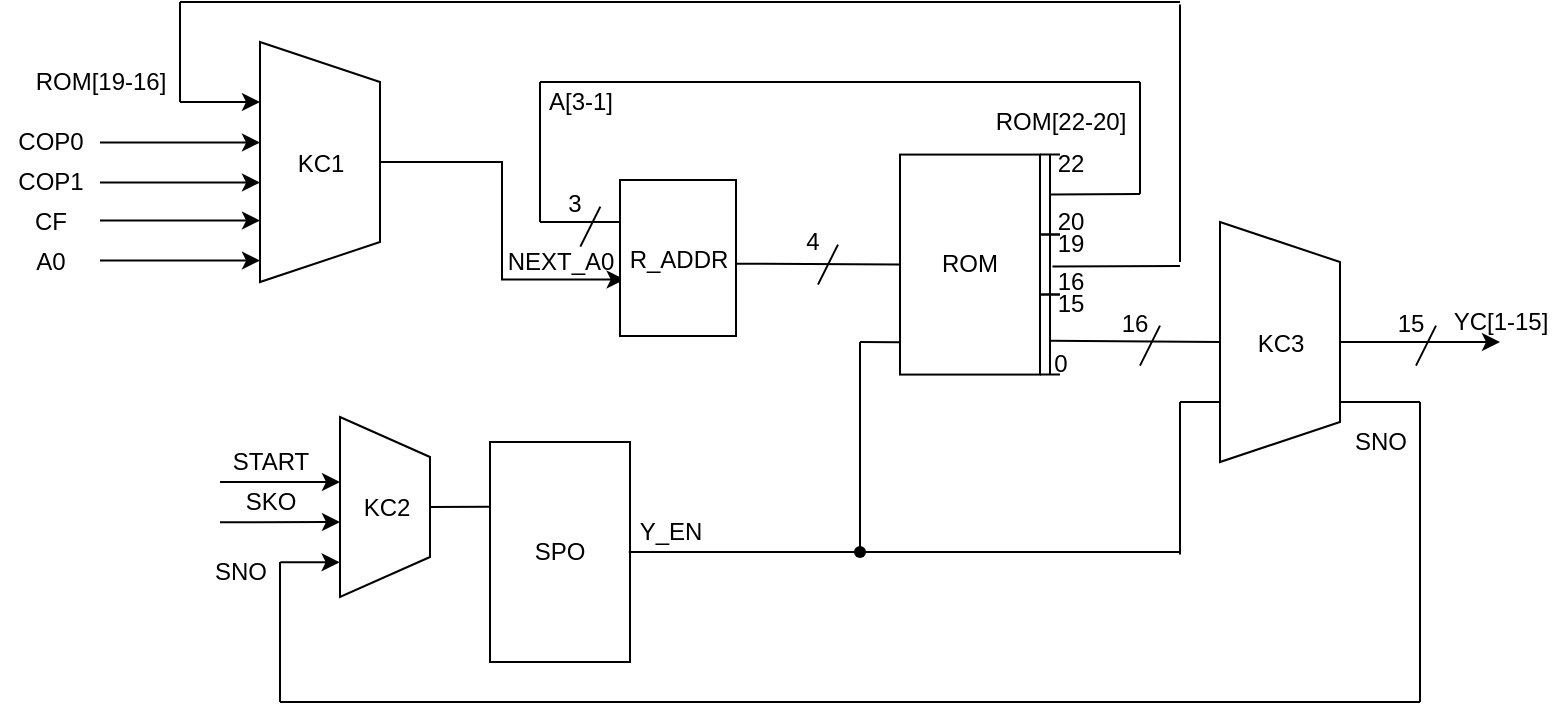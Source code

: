 <mxfile version="18.1.3" type="github">
  <diagram id="-gdg9htdJJ3zSSXaxXA8" name="Page-1">
    <mxGraphModel dx="1022" dy="868" grid="0" gridSize="10" guides="1" tooltips="1" connect="1" arrows="1" fold="1" page="0" pageScale="1" pageWidth="827" pageHeight="1169" math="0" shadow="0">
      <root>
        <mxCell id="0" />
        <mxCell id="1" parent="0" />
        <mxCell id="AwsAyfKVxBf3ktl2MzY7-4" value="" style="shape=trapezoid;perimeter=trapezoidPerimeter;whiteSpace=wrap;html=1;fixedSize=1;rotation=90;" parent="1" vertex="1">
          <mxGeometry x="110" y="-70" width="120" height="60" as="geometry" />
        </mxCell>
        <mxCell id="AwsAyfKVxBf3ktl2MzY7-5" value="KC1" style="text;html=1;align=center;verticalAlign=middle;resizable=0;points=[];autosize=1;strokeColor=none;fillColor=none;" parent="1" vertex="1">
          <mxGeometry x="150" y="-48.71" width="40" height="20" as="geometry" />
        </mxCell>
        <mxCell id="AwsAyfKVxBf3ktl2MzY7-6" value="" style="edgeStyle=elbowEdgeStyle;elbow=horizontal;endArrow=classic;html=1;rounded=0;exitX=0.5;exitY=0;exitDx=0;exitDy=0;entryX=0;entryY=0.5;entryDx=0;entryDy=0;" parent="1" source="AwsAyfKVxBf3ktl2MzY7-4" edge="1">
          <mxGeometry width="50" height="50" relative="1" as="geometry">
            <mxPoint x="210" y="-40" as="sourcePoint" />
            <mxPoint x="322.338" y="18.748" as="targetPoint" />
          </mxGeometry>
        </mxCell>
        <mxCell id="AwsAyfKVxBf3ktl2MzY7-7" value="NEXT_A0" style="text;html=1;align=center;verticalAlign=middle;resizable=0;points=[];autosize=1;strokeColor=none;fillColor=none;" parent="1" vertex="1">
          <mxGeometry x="255" width="70" height="20" as="geometry" />
        </mxCell>
        <mxCell id="AwsAyfKVxBf3ktl2MzY7-9" value="ROM" style="rounded=0;whiteSpace=wrap;html=1;" parent="1" vertex="1">
          <mxGeometry x="460" y="-43.71" width="70" height="110" as="geometry" />
        </mxCell>
        <mxCell id="AwsAyfKVxBf3ktl2MzY7-10" value="" style="endArrow=none;html=1;rounded=0;exitX=0.832;exitY=0.583;exitDx=0;exitDy=0;entryX=0;entryY=0.5;entryDx=0;entryDy=0;exitPerimeter=0;" parent="1" target="AwsAyfKVxBf3ktl2MzY7-9" edge="1">
          <mxGeometry width="50" height="50" relative="1" as="geometry">
            <mxPoint x="377.544" y="10.83" as="sourcePoint" />
            <mxPoint x="460" y="50" as="targetPoint" />
          </mxGeometry>
        </mxCell>
        <mxCell id="AwsAyfKVxBf3ktl2MzY7-11" value="" style="endArrow=none;html=1;rounded=0;fontFamily=Helvetica;fontSize=18;" parent="1" edge="1">
          <mxGeometry width="50" height="50" relative="1" as="geometry">
            <mxPoint x="419.0" y="21.29" as="sourcePoint" />
            <mxPoint x="429.0" y="1.29" as="targetPoint" />
          </mxGeometry>
        </mxCell>
        <mxCell id="AwsAyfKVxBf3ktl2MzY7-12" value="4" style="text;html=1;align=center;verticalAlign=middle;resizable=0;points=[];autosize=1;strokeColor=none;fillColor=none;" parent="1" vertex="1">
          <mxGeometry x="406" y="-9.71" width="20" height="20" as="geometry" />
        </mxCell>
        <mxCell id="AwsAyfKVxBf3ktl2MzY7-13" value="" style="shape=crossbar;whiteSpace=wrap;html=1;rounded=1;direction=south;" parent="1" vertex="1">
          <mxGeometry x="530" y="-43.71" width="10" height="40" as="geometry" />
        </mxCell>
        <mxCell id="AwsAyfKVxBf3ktl2MzY7-14" value="22" style="text;html=1;align=center;verticalAlign=middle;resizable=0;points=[];autosize=1;strokeColor=none;fillColor=none;" parent="1" vertex="1">
          <mxGeometry x="530" y="-48.71" width="30" height="20" as="geometry" />
        </mxCell>
        <mxCell id="AwsAyfKVxBf3ktl2MzY7-15" value="20" style="text;html=1;align=center;verticalAlign=middle;resizable=0;points=[];autosize=1;strokeColor=none;fillColor=none;" parent="1" vertex="1">
          <mxGeometry x="530" y="-20" width="30" height="20" as="geometry" />
        </mxCell>
        <mxCell id="AwsAyfKVxBf3ktl2MzY7-16" value="" style="shape=crossbar;whiteSpace=wrap;html=1;rounded=1;direction=south;" parent="1" vertex="1">
          <mxGeometry x="530" y="26.29" width="10" height="40" as="geometry" />
        </mxCell>
        <mxCell id="AwsAyfKVxBf3ktl2MzY7-17" value="15" style="text;html=1;align=center;verticalAlign=middle;resizable=0;points=[];autosize=1;strokeColor=none;fillColor=none;" parent="1" vertex="1">
          <mxGeometry x="530" y="21.29" width="30" height="20" as="geometry" />
        </mxCell>
        <mxCell id="AwsAyfKVxBf3ktl2MzY7-18" value="0" style="text;html=1;align=center;verticalAlign=middle;resizable=0;points=[];autosize=1;strokeColor=none;fillColor=none;" parent="1" vertex="1">
          <mxGeometry x="530" y="51.29" width="20" height="20" as="geometry" />
        </mxCell>
        <mxCell id="AwsAyfKVxBf3ktl2MzY7-19" value="" style="shape=trapezoid;perimeter=trapezoidPerimeter;whiteSpace=wrap;html=1;fixedSize=1;rotation=90;" parent="1" vertex="1">
          <mxGeometry x="590" y="20" width="120" height="60" as="geometry" />
        </mxCell>
        <mxCell id="AwsAyfKVxBf3ktl2MzY7-20" value="KC3" style="text;html=1;align=center;verticalAlign=middle;resizable=0;points=[];autosize=1;strokeColor=none;fillColor=none;" parent="1" vertex="1">
          <mxGeometry x="630" y="41.29" width="40" height="20" as="geometry" />
        </mxCell>
        <mxCell id="AwsAyfKVxBf3ktl2MzY7-21" value="" style="endArrow=none;html=1;rounded=0;exitX=0.576;exitY=0.512;exitDx=0;exitDy=0;entryX=0.5;entryY=1;entryDx=0;entryDy=0;exitPerimeter=0;" parent="1" source="AwsAyfKVxBf3ktl2MzY7-16" target="AwsAyfKVxBf3ktl2MzY7-19" edge="1">
          <mxGeometry width="50" height="50" relative="1" as="geometry">
            <mxPoint x="387.544" y="20.83" as="sourcePoint" />
            <mxPoint x="470" y="21.29" as="targetPoint" />
          </mxGeometry>
        </mxCell>
        <mxCell id="AwsAyfKVxBf3ktl2MzY7-22" value="" style="endArrow=none;html=1;rounded=0;fontFamily=Helvetica;fontSize=18;" parent="1" edge="1">
          <mxGeometry width="50" height="50" relative="1" as="geometry">
            <mxPoint x="580.0" y="61.79" as="sourcePoint" />
            <mxPoint x="590.0" y="41.79" as="targetPoint" />
          </mxGeometry>
        </mxCell>
        <mxCell id="AwsAyfKVxBf3ktl2MzY7-23" value="16" style="text;html=1;align=center;verticalAlign=middle;resizable=0;points=[];autosize=1;strokeColor=none;fillColor=none;" parent="1" vertex="1">
          <mxGeometry x="562" y="30.79" width="30" height="20" as="geometry" />
        </mxCell>
        <mxCell id="AwsAyfKVxBf3ktl2MzY7-24" value="" style="endArrow=classic;html=1;rounded=0;exitX=0.5;exitY=0;exitDx=0;exitDy=0;" parent="1" source="AwsAyfKVxBf3ktl2MzY7-19" edge="1">
          <mxGeometry width="50" height="50" relative="1" as="geometry">
            <mxPoint x="640" y="100" as="sourcePoint" />
            <mxPoint x="760" y="50" as="targetPoint" />
          </mxGeometry>
        </mxCell>
        <mxCell id="AwsAyfKVxBf3ktl2MzY7-25" value="" style="endArrow=none;html=1;rounded=0;fontFamily=Helvetica;fontSize=18;" parent="1" edge="1">
          <mxGeometry width="50" height="50" relative="1" as="geometry">
            <mxPoint x="718.0" y="61.79" as="sourcePoint" />
            <mxPoint x="728.0" y="41.79" as="targetPoint" />
          </mxGeometry>
        </mxCell>
        <mxCell id="AwsAyfKVxBf3ktl2MzY7-26" value="15" style="text;html=1;align=center;verticalAlign=middle;resizable=0;points=[];autosize=1;strokeColor=none;fillColor=none;" parent="1" vertex="1">
          <mxGeometry x="700" y="30.79" width="30" height="20" as="geometry" />
        </mxCell>
        <mxCell id="AwsAyfKVxBf3ktl2MzY7-27" value="YC[1-15]" style="text;html=1;align=center;verticalAlign=middle;resizable=0;points=[];autosize=1;strokeColor=none;fillColor=none;" parent="1" vertex="1">
          <mxGeometry x="730" y="30.29" width="60" height="20" as="geometry" />
        </mxCell>
        <mxCell id="AwsAyfKVxBf3ktl2MzY7-28" value="" style="endArrow=none;html=1;rounded=0;entryX=0.5;entryY=0.5;entryDx=0;entryDy=0;entryPerimeter=0;" parent="1" target="AwsAyfKVxBf3ktl2MzY7-13" edge="1">
          <mxGeometry width="50" height="50" relative="1" as="geometry">
            <mxPoint x="580" y="-24" as="sourcePoint" />
            <mxPoint x="520" y="50" as="targetPoint" />
          </mxGeometry>
        </mxCell>
        <mxCell id="AwsAyfKVxBf3ktl2MzY7-29" value="" style="endArrow=none;html=1;rounded=0;" parent="1" edge="1">
          <mxGeometry width="50" height="50" relative="1" as="geometry">
            <mxPoint x="580" y="-80" as="sourcePoint" />
            <mxPoint x="580" y="-24" as="targetPoint" />
          </mxGeometry>
        </mxCell>
        <mxCell id="AwsAyfKVxBf3ktl2MzY7-30" value="" style="endArrow=none;html=1;rounded=0;" parent="1" edge="1">
          <mxGeometry width="50" height="50" relative="1" as="geometry">
            <mxPoint x="280" y="-80" as="sourcePoint" />
            <mxPoint x="580" y="-80" as="targetPoint" />
          </mxGeometry>
        </mxCell>
        <mxCell id="AwsAyfKVxBf3ktl2MzY7-31" value="" style="endArrow=none;html=1;rounded=0;" parent="1" edge="1">
          <mxGeometry width="50" height="50" relative="1" as="geometry">
            <mxPoint x="280" y="-80" as="sourcePoint" />
            <mxPoint x="280" y="-10" as="targetPoint" />
          </mxGeometry>
        </mxCell>
        <mxCell id="AwsAyfKVxBf3ktl2MzY7-32" value="" style="endArrow=none;html=1;rounded=0;entryX=0.219;entryY=0.15;entryDx=0;entryDy=0;entryPerimeter=0;" parent="1" edge="1">
          <mxGeometry width="50" height="50" relative="1" as="geometry">
            <mxPoint x="280" y="-10" as="sourcePoint" />
            <mxPoint x="321.209" y="-9.938" as="targetPoint" />
          </mxGeometry>
        </mxCell>
        <mxCell id="AwsAyfKVxBf3ktl2MzY7-33" value="" style="endArrow=none;html=1;rounded=0;fontFamily=Helvetica;fontSize=18;" parent="1" edge="1">
          <mxGeometry width="50" height="50" relative="1" as="geometry">
            <mxPoint x="300.17" y="2.29" as="sourcePoint" />
            <mxPoint x="310.17" y="-17.71" as="targetPoint" />
          </mxGeometry>
        </mxCell>
        <mxCell id="AwsAyfKVxBf3ktl2MzY7-34" value="3" style="text;html=1;align=center;verticalAlign=middle;resizable=0;points=[];autosize=1;strokeColor=none;fillColor=none;" parent="1" vertex="1">
          <mxGeometry x="287.17" y="-28.71" width="20" height="20" as="geometry" />
        </mxCell>
        <mxCell id="AwsAyfKVxBf3ktl2MzY7-35" value="A[3-1]" style="text;html=1;align=center;verticalAlign=middle;resizable=0;points=[];autosize=1;strokeColor=none;fillColor=none;" parent="1" vertex="1">
          <mxGeometry x="275.17" y="-80" width="50" height="20" as="geometry" />
        </mxCell>
        <mxCell id="AwsAyfKVxBf3ktl2MzY7-36" value="" style="shape=crossbar;whiteSpace=wrap;html=1;rounded=1;direction=south;" parent="1" vertex="1">
          <mxGeometry x="530" y="-3.71" width="10" height="30" as="geometry" />
        </mxCell>
        <mxCell id="AwsAyfKVxBf3ktl2MzY7-37" value="19" style="text;html=1;align=center;verticalAlign=middle;resizable=0;points=[];autosize=1;strokeColor=none;fillColor=none;" parent="1" vertex="1">
          <mxGeometry x="530" y="-8.71" width="30" height="20" as="geometry" />
        </mxCell>
        <mxCell id="AwsAyfKVxBf3ktl2MzY7-38" value="16" style="text;html=1;align=center;verticalAlign=middle;resizable=0;points=[];autosize=1;strokeColor=none;fillColor=none;" parent="1" vertex="1">
          <mxGeometry x="530" y="10.29" width="30" height="20" as="geometry" />
        </mxCell>
        <mxCell id="AwsAyfKVxBf3ktl2MzY7-39" value="" style="endArrow=none;html=1;rounded=0;entryX=0.207;entryY=0.095;entryDx=0;entryDy=0;entryPerimeter=0;" parent="1" target="AwsAyfKVxBf3ktl2MzY7-38" edge="1">
          <mxGeometry width="50" height="50" relative="1" as="geometry">
            <mxPoint x="600" y="12" as="sourcePoint" />
            <mxPoint x="545" y="-13.71" as="targetPoint" />
          </mxGeometry>
        </mxCell>
        <mxCell id="AwsAyfKVxBf3ktl2MzY7-40" value="" style="endArrow=none;html=1;rounded=0;" parent="1" edge="1">
          <mxGeometry width="50" height="50" relative="1" as="geometry">
            <mxPoint x="600" y="-118.71" as="sourcePoint" />
            <mxPoint x="600" y="10" as="targetPoint" />
          </mxGeometry>
        </mxCell>
        <mxCell id="AwsAyfKVxBf3ktl2MzY7-41" value="" style="endArrow=none;html=1;rounded=0;" parent="1" edge="1">
          <mxGeometry width="50" height="50" relative="1" as="geometry">
            <mxPoint x="100" y="-120" as="sourcePoint" />
            <mxPoint x="600" y="-120" as="targetPoint" />
          </mxGeometry>
        </mxCell>
        <mxCell id="AwsAyfKVxBf3ktl2MzY7-42" value="" style="endArrow=none;html=1;rounded=0;" parent="1" edge="1">
          <mxGeometry width="50" height="50" relative="1" as="geometry">
            <mxPoint x="100" y="-120" as="sourcePoint" />
            <mxPoint x="100" y="-70" as="targetPoint" />
          </mxGeometry>
        </mxCell>
        <mxCell id="AwsAyfKVxBf3ktl2MzY7-43" value="" style="endArrow=classic;html=1;rounded=0;" parent="1" edge="1">
          <mxGeometry width="50" height="50" relative="1" as="geometry">
            <mxPoint x="100" y="-70" as="sourcePoint" />
            <mxPoint x="140" y="-70" as="targetPoint" />
          </mxGeometry>
        </mxCell>
        <mxCell id="AwsAyfKVxBf3ktl2MzY7-44" value="ROM[19-16]" style="text;html=1;align=center;verticalAlign=middle;resizable=0;points=[];autosize=1;strokeColor=none;fillColor=none;" parent="1" vertex="1">
          <mxGeometry x="20" y="-90" width="80" height="20" as="geometry" />
        </mxCell>
        <mxCell id="AwsAyfKVxBf3ktl2MzY7-45" value="" style="endArrow=classic;html=1;rounded=0;exitX=0.5;exitY=0;exitDx=0;exitDy=0;" parent="1" edge="1">
          <mxGeometry width="50" height="50" relative="1" as="geometry">
            <mxPoint x="60" y="-49.71" as="sourcePoint" />
            <mxPoint x="140" y="-49.71" as="targetPoint" />
          </mxGeometry>
        </mxCell>
        <mxCell id="AwsAyfKVxBf3ktl2MzY7-46" value="" style="endArrow=classic;html=1;rounded=0;exitX=0.5;exitY=0;exitDx=0;exitDy=0;" parent="1" edge="1">
          <mxGeometry width="50" height="50" relative="1" as="geometry">
            <mxPoint x="60" y="-29.71" as="sourcePoint" />
            <mxPoint x="140" y="-29.71" as="targetPoint" />
          </mxGeometry>
        </mxCell>
        <mxCell id="AwsAyfKVxBf3ktl2MzY7-47" value="" style="endArrow=classic;html=1;rounded=0;exitX=0.5;exitY=0;exitDx=0;exitDy=0;" parent="1" edge="1">
          <mxGeometry width="50" height="50" relative="1" as="geometry">
            <mxPoint x="60" y="-10.71" as="sourcePoint" />
            <mxPoint x="140" y="-10.71" as="targetPoint" />
          </mxGeometry>
        </mxCell>
        <mxCell id="AwsAyfKVxBf3ktl2MzY7-48" value="" style="endArrow=classic;html=1;rounded=0;exitX=0.5;exitY=0;exitDx=0;exitDy=0;" parent="1" edge="1">
          <mxGeometry width="50" height="50" relative="1" as="geometry">
            <mxPoint x="60" y="9.29" as="sourcePoint" />
            <mxPoint x="140" y="9.29" as="targetPoint" />
          </mxGeometry>
        </mxCell>
        <mxCell id="AwsAyfKVxBf3ktl2MzY7-49" value="COP0" style="text;html=1;align=center;verticalAlign=middle;resizable=0;points=[];autosize=1;strokeColor=none;fillColor=none;" parent="1" vertex="1">
          <mxGeometry x="10" y="-60" width="50" height="20" as="geometry" />
        </mxCell>
        <mxCell id="AwsAyfKVxBf3ktl2MzY7-50" value="COP1" style="text;html=1;align=center;verticalAlign=middle;resizable=0;points=[];autosize=1;strokeColor=none;fillColor=none;" parent="1" vertex="1">
          <mxGeometry x="10" y="-40" width="50" height="20" as="geometry" />
        </mxCell>
        <mxCell id="AwsAyfKVxBf3ktl2MzY7-51" value="CF" style="text;html=1;align=center;verticalAlign=middle;resizable=0;points=[];autosize=1;strokeColor=none;fillColor=none;" parent="1" vertex="1">
          <mxGeometry x="20" y="-20" width="30" height="20" as="geometry" />
        </mxCell>
        <mxCell id="AwsAyfKVxBf3ktl2MzY7-52" value="A0" style="text;html=1;align=center;verticalAlign=middle;resizable=0;points=[];autosize=1;strokeColor=none;fillColor=none;" parent="1" vertex="1">
          <mxGeometry x="20" width="30" height="20" as="geometry" />
        </mxCell>
        <mxCell id="AwsAyfKVxBf3ktl2MzY7-53" value="ROM[22-20]" style="text;html=1;align=center;verticalAlign=middle;resizable=0;points=[];autosize=1;strokeColor=none;fillColor=none;" parent="1" vertex="1">
          <mxGeometry x="500" y="-70" width="80" height="20" as="geometry" />
        </mxCell>
        <mxCell id="AwsAyfKVxBf3ktl2MzY7-55" value="SPO" style="rounded=0;whiteSpace=wrap;html=1;" parent="1" vertex="1">
          <mxGeometry x="255" y="100" width="70" height="110" as="geometry" />
        </mxCell>
        <mxCell id="AwsAyfKVxBf3ktl2MzY7-56" value="" style="endArrow=none;html=1;rounded=0;exitDx=0;exitDy=0;startArrow=none;" parent="1" source="AwsAyfKVxBf3ktl2MzY7-66" edge="1">
          <mxGeometry width="50" height="50" relative="1" as="geometry">
            <mxPoint x="380" y="110" as="sourcePoint" />
            <mxPoint x="440" y="155" as="targetPoint" />
          </mxGeometry>
        </mxCell>
        <mxCell id="AwsAyfKVxBf3ktl2MzY7-57" value="Y_EN" style="text;html=1;align=center;verticalAlign=middle;resizable=0;points=[];autosize=1;strokeColor=none;fillColor=none;" parent="1" vertex="1">
          <mxGeometry x="320" y="135" width="50" height="20" as="geometry" />
        </mxCell>
        <mxCell id="AwsAyfKVxBf3ktl2MzY7-59" value="" style="endArrow=none;html=1;rounded=0;" parent="1" edge="1">
          <mxGeometry width="50" height="50" relative="1" as="geometry">
            <mxPoint x="440" y="155" as="sourcePoint" />
            <mxPoint x="440" y="50" as="targetPoint" />
          </mxGeometry>
        </mxCell>
        <mxCell id="AwsAyfKVxBf3ktl2MzY7-60" value="" style="endArrow=none;html=1;rounded=0;exitX=-0.004;exitY=0.853;exitDx=0;exitDy=0;exitPerimeter=0;" parent="1" source="AwsAyfKVxBf3ktl2MzY7-9" edge="1">
          <mxGeometry width="50" height="50" relative="1" as="geometry">
            <mxPoint x="370" y="70" as="sourcePoint" />
            <mxPoint x="440" y="50" as="targetPoint" />
          </mxGeometry>
        </mxCell>
        <mxCell id="AwsAyfKVxBf3ktl2MzY7-62" value="" style="endArrow=none;html=1;rounded=0;" parent="1" edge="1">
          <mxGeometry width="50" height="50" relative="1" as="geometry">
            <mxPoint x="440" y="155" as="sourcePoint" />
            <mxPoint x="600" y="155" as="targetPoint" />
          </mxGeometry>
        </mxCell>
        <mxCell id="AwsAyfKVxBf3ktl2MzY7-63" value="" style="endArrow=none;html=1;rounded=0;" parent="1" edge="1">
          <mxGeometry width="50" height="50" relative="1" as="geometry">
            <mxPoint x="600" y="156.29" as="sourcePoint" />
            <mxPoint x="600" y="80" as="targetPoint" />
          </mxGeometry>
        </mxCell>
        <mxCell id="AwsAyfKVxBf3ktl2MzY7-64" value="" style="endArrow=none;html=1;rounded=0;exitX=0.75;exitY=1;exitDx=0;exitDy=0;" parent="1" source="AwsAyfKVxBf3ktl2MzY7-19" edge="1">
          <mxGeometry width="50" height="50" relative="1" as="geometry">
            <mxPoint x="469.72" y="60.12" as="sourcePoint" />
            <mxPoint x="600" y="80" as="targetPoint" />
          </mxGeometry>
        </mxCell>
        <mxCell id="AwsAyfKVxBf3ktl2MzY7-66" value="" style="shape=waypoint;sketch=0;fillStyle=solid;size=6;pointerEvents=1;points=[];fillColor=none;resizable=0;rotatable=0;perimeter=centerPerimeter;snapToPoint=1;" parent="1" vertex="1">
          <mxGeometry x="420" y="135" width="40" height="40" as="geometry" />
        </mxCell>
        <mxCell id="AwsAyfKVxBf3ktl2MzY7-67" value="" style="endArrow=none;html=1;rounded=0;exitX=0.088;exitY=1.002;exitDx=0;exitDy=0;exitPerimeter=0;" parent="1" source="AwsAyfKVxBf3ktl2MzY7-57" target="AwsAyfKVxBf3ktl2MzY7-66" edge="1">
          <mxGeometry width="50" height="50" relative="1" as="geometry">
            <mxPoint x="330" y="155" as="sourcePoint" />
            <mxPoint x="440" y="155" as="targetPoint" />
          </mxGeometry>
        </mxCell>
        <mxCell id="AwsAyfKVxBf3ktl2MzY7-68" value="" style="endArrow=none;html=1;rounded=0;entryX=0.75;entryY=0;entryDx=0;entryDy=0;" parent="1" target="AwsAyfKVxBf3ktl2MzY7-19" edge="1">
          <mxGeometry width="50" height="50" relative="1" as="geometry">
            <mxPoint x="720" y="80" as="sourcePoint" />
            <mxPoint x="610" y="90" as="targetPoint" />
          </mxGeometry>
        </mxCell>
        <mxCell id="AwsAyfKVxBf3ktl2MzY7-69" value="" style="endArrow=none;html=1;rounded=0;" parent="1" edge="1">
          <mxGeometry width="50" height="50" relative="1" as="geometry">
            <mxPoint x="720" y="230" as="sourcePoint" />
            <mxPoint x="720" y="80" as="targetPoint" />
          </mxGeometry>
        </mxCell>
        <mxCell id="AwsAyfKVxBf3ktl2MzY7-70" value="" style="endArrow=none;html=1;rounded=0;" parent="1" edge="1">
          <mxGeometry width="50" height="50" relative="1" as="geometry">
            <mxPoint x="150" y="230" as="sourcePoint" />
            <mxPoint x="720" y="230" as="targetPoint" />
          </mxGeometry>
        </mxCell>
        <mxCell id="AwsAyfKVxBf3ktl2MzY7-72" value="SNO" style="text;html=1;align=center;verticalAlign=middle;resizable=0;points=[];autosize=1;strokeColor=none;fillColor=none;" parent="1" vertex="1">
          <mxGeometry x="680" y="90" width="40" height="20" as="geometry" />
        </mxCell>
        <mxCell id="AwsAyfKVxBf3ktl2MzY7-73" value="" style="endArrow=none;html=1;rounded=0;" parent="1" edge="1">
          <mxGeometry width="50" height="50" relative="1" as="geometry">
            <mxPoint x="150" y="160" as="sourcePoint" />
            <mxPoint x="150" y="230" as="targetPoint" />
          </mxGeometry>
        </mxCell>
        <mxCell id="AwsAyfKVxBf3ktl2MzY7-75" value="SNO" style="text;html=1;align=center;verticalAlign=middle;resizable=0;points=[];autosize=1;strokeColor=none;fillColor=none;" parent="1" vertex="1">
          <mxGeometry x="110" y="155" width="40" height="20" as="geometry" />
        </mxCell>
        <mxCell id="AwsAyfKVxBf3ktl2MzY7-76" value="" style="endArrow=classic;html=1;rounded=0;" parent="1" edge="1">
          <mxGeometry width="50" height="50" relative="1" as="geometry">
            <mxPoint x="120" y="120" as="sourcePoint" />
            <mxPoint x="180" y="120" as="targetPoint" />
          </mxGeometry>
        </mxCell>
        <mxCell id="AwsAyfKVxBf3ktl2MzY7-77" value="START" style="text;html=1;align=center;verticalAlign=middle;resizable=0;points=[];autosize=1;strokeColor=none;fillColor=none;" parent="1" vertex="1">
          <mxGeometry x="120" y="100" width="50" height="20" as="geometry" />
        </mxCell>
        <mxCell id="AwsAyfKVxBf3ktl2MzY7-78" value="" style="endArrow=classic;html=1;rounded=0;" parent="1" edge="1">
          <mxGeometry width="50" height="50" relative="1" as="geometry">
            <mxPoint x="120" y="140.14" as="sourcePoint" />
            <mxPoint x="180" y="140" as="targetPoint" />
          </mxGeometry>
        </mxCell>
        <mxCell id="AwsAyfKVxBf3ktl2MzY7-79" value="SKO" style="text;html=1;align=center;verticalAlign=middle;resizable=0;points=[];autosize=1;strokeColor=none;fillColor=none;" parent="1" vertex="1">
          <mxGeometry x="125" y="120" width="40" height="20" as="geometry" />
        </mxCell>
        <mxCell id="AwsAyfKVxBf3ktl2MzY7-80" value="" style="shape=trapezoid;perimeter=trapezoidPerimeter;whiteSpace=wrap;html=1;fixedSize=1;rotation=90;" parent="1" vertex="1">
          <mxGeometry x="157.5" y="110" width="90" height="45" as="geometry" />
        </mxCell>
        <mxCell id="AwsAyfKVxBf3ktl2MzY7-81" value="" style="endArrow=classic;html=1;rounded=0;exitX=1.003;exitY=0.256;exitDx=0;exitDy=0;exitPerimeter=0;entryX=0.807;entryY=1.004;entryDx=0;entryDy=0;entryPerimeter=0;" parent="1" source="AwsAyfKVxBf3ktl2MzY7-75" target="AwsAyfKVxBf3ktl2MzY7-80" edge="1">
          <mxGeometry width="50" height="50" relative="1" as="geometry">
            <mxPoint x="290" y="160" as="sourcePoint" />
            <mxPoint x="340" y="110" as="targetPoint" />
          </mxGeometry>
        </mxCell>
        <mxCell id="AwsAyfKVxBf3ktl2MzY7-82" value="" style="endArrow=none;html=1;rounded=0;exitX=0.5;exitY=0;exitDx=0;exitDy=0;entryX=-0.006;entryY=0.294;entryDx=0;entryDy=0;entryPerimeter=0;" parent="1" source="AwsAyfKVxBf3ktl2MzY7-80" target="AwsAyfKVxBf3ktl2MzY7-55" edge="1">
          <mxGeometry width="50" height="50" relative="1" as="geometry">
            <mxPoint x="387.544" y="20.83" as="sourcePoint" />
            <mxPoint x="470.0" y="21.29" as="targetPoint" />
          </mxGeometry>
        </mxCell>
        <mxCell id="AwsAyfKVxBf3ktl2MzY7-83" value="KC2" style="text;html=1;align=center;verticalAlign=middle;resizable=0;points=[];autosize=1;strokeColor=none;fillColor=none;" parent="1" vertex="1">
          <mxGeometry x="182.5" y="122.5" width="40" height="20" as="geometry" />
        </mxCell>
        <mxCell id="n2_u_c3JVWeoF3nLe41z-1" value="" style="rounded=0;whiteSpace=wrap;html=1;" vertex="1" parent="1">
          <mxGeometry x="320" y="-31" width="58" height="78" as="geometry" />
        </mxCell>
        <mxCell id="AwsAyfKVxBf3ktl2MzY7-3" value="R_ADDR" style="text;html=1;align=center;verticalAlign=middle;resizable=0;points=[];autosize=1;strokeColor=none;fillColor=none;" parent="1" vertex="1">
          <mxGeometry x="319" width="59" height="18" as="geometry" />
        </mxCell>
      </root>
    </mxGraphModel>
  </diagram>
</mxfile>
